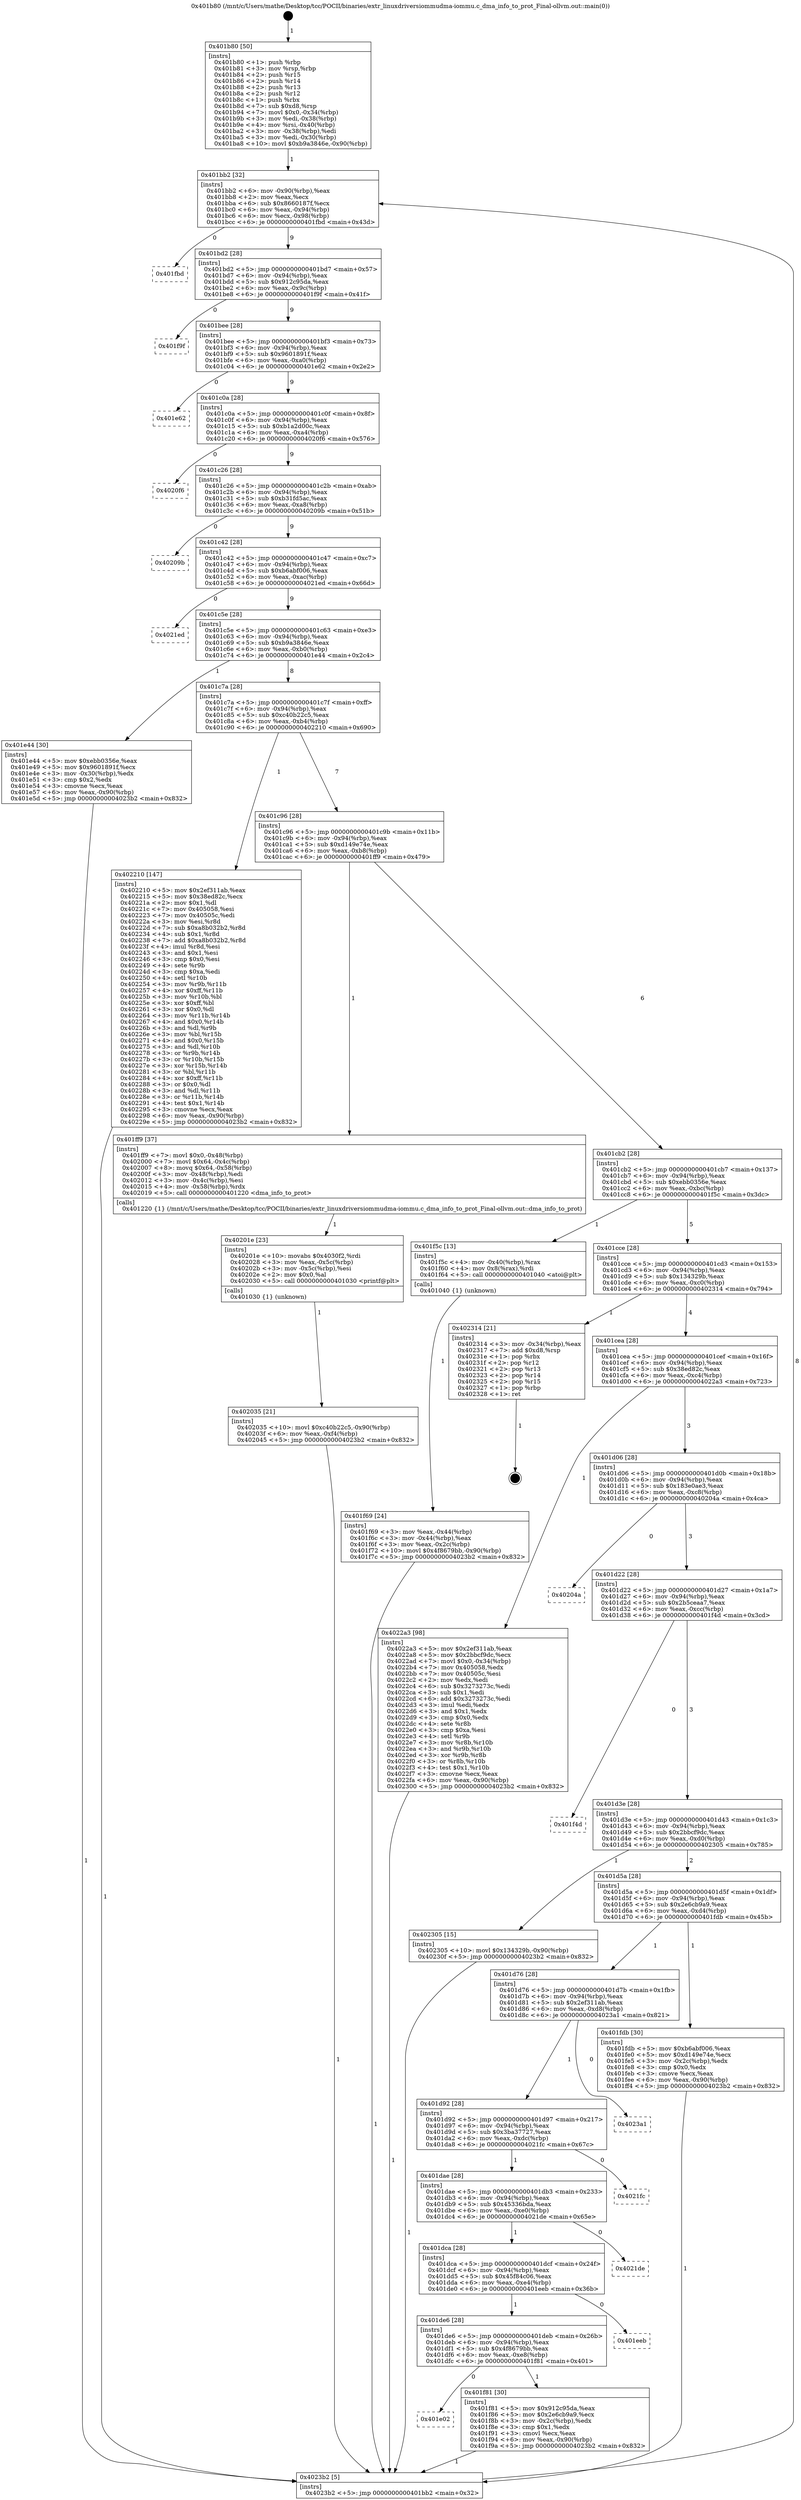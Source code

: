 digraph "0x401b80" {
  label = "0x401b80 (/mnt/c/Users/mathe/Desktop/tcc/POCII/binaries/extr_linuxdriversiommudma-iommu.c_dma_info_to_prot_Final-ollvm.out::main(0))"
  labelloc = "t"
  node[shape=record]

  Entry [label="",width=0.3,height=0.3,shape=circle,fillcolor=black,style=filled]
  "0x401bb2" [label="{
     0x401bb2 [32]\l
     | [instrs]\l
     &nbsp;&nbsp;0x401bb2 \<+6\>: mov -0x90(%rbp),%eax\l
     &nbsp;&nbsp;0x401bb8 \<+2\>: mov %eax,%ecx\l
     &nbsp;&nbsp;0x401bba \<+6\>: sub $0x8660187f,%ecx\l
     &nbsp;&nbsp;0x401bc0 \<+6\>: mov %eax,-0x94(%rbp)\l
     &nbsp;&nbsp;0x401bc6 \<+6\>: mov %ecx,-0x98(%rbp)\l
     &nbsp;&nbsp;0x401bcc \<+6\>: je 0000000000401fbd \<main+0x43d\>\l
  }"]
  "0x401fbd" [label="{
     0x401fbd\l
  }", style=dashed]
  "0x401bd2" [label="{
     0x401bd2 [28]\l
     | [instrs]\l
     &nbsp;&nbsp;0x401bd2 \<+5\>: jmp 0000000000401bd7 \<main+0x57\>\l
     &nbsp;&nbsp;0x401bd7 \<+6\>: mov -0x94(%rbp),%eax\l
     &nbsp;&nbsp;0x401bdd \<+5\>: sub $0x912c95da,%eax\l
     &nbsp;&nbsp;0x401be2 \<+6\>: mov %eax,-0x9c(%rbp)\l
     &nbsp;&nbsp;0x401be8 \<+6\>: je 0000000000401f9f \<main+0x41f\>\l
  }"]
  Exit [label="",width=0.3,height=0.3,shape=circle,fillcolor=black,style=filled,peripheries=2]
  "0x401f9f" [label="{
     0x401f9f\l
  }", style=dashed]
  "0x401bee" [label="{
     0x401bee [28]\l
     | [instrs]\l
     &nbsp;&nbsp;0x401bee \<+5\>: jmp 0000000000401bf3 \<main+0x73\>\l
     &nbsp;&nbsp;0x401bf3 \<+6\>: mov -0x94(%rbp),%eax\l
     &nbsp;&nbsp;0x401bf9 \<+5\>: sub $0x9601891f,%eax\l
     &nbsp;&nbsp;0x401bfe \<+6\>: mov %eax,-0xa0(%rbp)\l
     &nbsp;&nbsp;0x401c04 \<+6\>: je 0000000000401e62 \<main+0x2e2\>\l
  }"]
  "0x402035" [label="{
     0x402035 [21]\l
     | [instrs]\l
     &nbsp;&nbsp;0x402035 \<+10\>: movl $0xc40b22c5,-0x90(%rbp)\l
     &nbsp;&nbsp;0x40203f \<+6\>: mov %eax,-0xf4(%rbp)\l
     &nbsp;&nbsp;0x402045 \<+5\>: jmp 00000000004023b2 \<main+0x832\>\l
  }"]
  "0x401e62" [label="{
     0x401e62\l
  }", style=dashed]
  "0x401c0a" [label="{
     0x401c0a [28]\l
     | [instrs]\l
     &nbsp;&nbsp;0x401c0a \<+5\>: jmp 0000000000401c0f \<main+0x8f\>\l
     &nbsp;&nbsp;0x401c0f \<+6\>: mov -0x94(%rbp),%eax\l
     &nbsp;&nbsp;0x401c15 \<+5\>: sub $0xb1a2d00c,%eax\l
     &nbsp;&nbsp;0x401c1a \<+6\>: mov %eax,-0xa4(%rbp)\l
     &nbsp;&nbsp;0x401c20 \<+6\>: je 00000000004020f6 \<main+0x576\>\l
  }"]
  "0x40201e" [label="{
     0x40201e [23]\l
     | [instrs]\l
     &nbsp;&nbsp;0x40201e \<+10\>: movabs $0x4030f2,%rdi\l
     &nbsp;&nbsp;0x402028 \<+3\>: mov %eax,-0x5c(%rbp)\l
     &nbsp;&nbsp;0x40202b \<+3\>: mov -0x5c(%rbp),%esi\l
     &nbsp;&nbsp;0x40202e \<+2\>: mov $0x0,%al\l
     &nbsp;&nbsp;0x402030 \<+5\>: call 0000000000401030 \<printf@plt\>\l
     | [calls]\l
     &nbsp;&nbsp;0x401030 \{1\} (unknown)\l
  }"]
  "0x4020f6" [label="{
     0x4020f6\l
  }", style=dashed]
  "0x401c26" [label="{
     0x401c26 [28]\l
     | [instrs]\l
     &nbsp;&nbsp;0x401c26 \<+5\>: jmp 0000000000401c2b \<main+0xab\>\l
     &nbsp;&nbsp;0x401c2b \<+6\>: mov -0x94(%rbp),%eax\l
     &nbsp;&nbsp;0x401c31 \<+5\>: sub $0xb31fd5ac,%eax\l
     &nbsp;&nbsp;0x401c36 \<+6\>: mov %eax,-0xa8(%rbp)\l
     &nbsp;&nbsp;0x401c3c \<+6\>: je 000000000040209b \<main+0x51b\>\l
  }"]
  "0x401e02" [label="{
     0x401e02\l
  }", style=dashed]
  "0x40209b" [label="{
     0x40209b\l
  }", style=dashed]
  "0x401c42" [label="{
     0x401c42 [28]\l
     | [instrs]\l
     &nbsp;&nbsp;0x401c42 \<+5\>: jmp 0000000000401c47 \<main+0xc7\>\l
     &nbsp;&nbsp;0x401c47 \<+6\>: mov -0x94(%rbp),%eax\l
     &nbsp;&nbsp;0x401c4d \<+5\>: sub $0xb6abf006,%eax\l
     &nbsp;&nbsp;0x401c52 \<+6\>: mov %eax,-0xac(%rbp)\l
     &nbsp;&nbsp;0x401c58 \<+6\>: je 00000000004021ed \<main+0x66d\>\l
  }"]
  "0x401f81" [label="{
     0x401f81 [30]\l
     | [instrs]\l
     &nbsp;&nbsp;0x401f81 \<+5\>: mov $0x912c95da,%eax\l
     &nbsp;&nbsp;0x401f86 \<+5\>: mov $0x2e6cb9a9,%ecx\l
     &nbsp;&nbsp;0x401f8b \<+3\>: mov -0x2c(%rbp),%edx\l
     &nbsp;&nbsp;0x401f8e \<+3\>: cmp $0x1,%edx\l
     &nbsp;&nbsp;0x401f91 \<+3\>: cmovl %ecx,%eax\l
     &nbsp;&nbsp;0x401f94 \<+6\>: mov %eax,-0x90(%rbp)\l
     &nbsp;&nbsp;0x401f9a \<+5\>: jmp 00000000004023b2 \<main+0x832\>\l
  }"]
  "0x4021ed" [label="{
     0x4021ed\l
  }", style=dashed]
  "0x401c5e" [label="{
     0x401c5e [28]\l
     | [instrs]\l
     &nbsp;&nbsp;0x401c5e \<+5\>: jmp 0000000000401c63 \<main+0xe3\>\l
     &nbsp;&nbsp;0x401c63 \<+6\>: mov -0x94(%rbp),%eax\l
     &nbsp;&nbsp;0x401c69 \<+5\>: sub $0xb9a3846e,%eax\l
     &nbsp;&nbsp;0x401c6e \<+6\>: mov %eax,-0xb0(%rbp)\l
     &nbsp;&nbsp;0x401c74 \<+6\>: je 0000000000401e44 \<main+0x2c4\>\l
  }"]
  "0x401de6" [label="{
     0x401de6 [28]\l
     | [instrs]\l
     &nbsp;&nbsp;0x401de6 \<+5\>: jmp 0000000000401deb \<main+0x26b\>\l
     &nbsp;&nbsp;0x401deb \<+6\>: mov -0x94(%rbp),%eax\l
     &nbsp;&nbsp;0x401df1 \<+5\>: sub $0x4f8679bb,%eax\l
     &nbsp;&nbsp;0x401df6 \<+6\>: mov %eax,-0xe8(%rbp)\l
     &nbsp;&nbsp;0x401dfc \<+6\>: je 0000000000401f81 \<main+0x401\>\l
  }"]
  "0x401e44" [label="{
     0x401e44 [30]\l
     | [instrs]\l
     &nbsp;&nbsp;0x401e44 \<+5\>: mov $0xebb0356e,%eax\l
     &nbsp;&nbsp;0x401e49 \<+5\>: mov $0x9601891f,%ecx\l
     &nbsp;&nbsp;0x401e4e \<+3\>: mov -0x30(%rbp),%edx\l
     &nbsp;&nbsp;0x401e51 \<+3\>: cmp $0x2,%edx\l
     &nbsp;&nbsp;0x401e54 \<+3\>: cmovne %ecx,%eax\l
     &nbsp;&nbsp;0x401e57 \<+6\>: mov %eax,-0x90(%rbp)\l
     &nbsp;&nbsp;0x401e5d \<+5\>: jmp 00000000004023b2 \<main+0x832\>\l
  }"]
  "0x401c7a" [label="{
     0x401c7a [28]\l
     | [instrs]\l
     &nbsp;&nbsp;0x401c7a \<+5\>: jmp 0000000000401c7f \<main+0xff\>\l
     &nbsp;&nbsp;0x401c7f \<+6\>: mov -0x94(%rbp),%eax\l
     &nbsp;&nbsp;0x401c85 \<+5\>: sub $0xc40b22c5,%eax\l
     &nbsp;&nbsp;0x401c8a \<+6\>: mov %eax,-0xb4(%rbp)\l
     &nbsp;&nbsp;0x401c90 \<+6\>: je 0000000000402210 \<main+0x690\>\l
  }"]
  "0x4023b2" [label="{
     0x4023b2 [5]\l
     | [instrs]\l
     &nbsp;&nbsp;0x4023b2 \<+5\>: jmp 0000000000401bb2 \<main+0x32\>\l
  }"]
  "0x401b80" [label="{
     0x401b80 [50]\l
     | [instrs]\l
     &nbsp;&nbsp;0x401b80 \<+1\>: push %rbp\l
     &nbsp;&nbsp;0x401b81 \<+3\>: mov %rsp,%rbp\l
     &nbsp;&nbsp;0x401b84 \<+2\>: push %r15\l
     &nbsp;&nbsp;0x401b86 \<+2\>: push %r14\l
     &nbsp;&nbsp;0x401b88 \<+2\>: push %r13\l
     &nbsp;&nbsp;0x401b8a \<+2\>: push %r12\l
     &nbsp;&nbsp;0x401b8c \<+1\>: push %rbx\l
     &nbsp;&nbsp;0x401b8d \<+7\>: sub $0xd8,%rsp\l
     &nbsp;&nbsp;0x401b94 \<+7\>: movl $0x0,-0x34(%rbp)\l
     &nbsp;&nbsp;0x401b9b \<+3\>: mov %edi,-0x38(%rbp)\l
     &nbsp;&nbsp;0x401b9e \<+4\>: mov %rsi,-0x40(%rbp)\l
     &nbsp;&nbsp;0x401ba2 \<+3\>: mov -0x38(%rbp),%edi\l
     &nbsp;&nbsp;0x401ba5 \<+3\>: mov %edi,-0x30(%rbp)\l
     &nbsp;&nbsp;0x401ba8 \<+10\>: movl $0xb9a3846e,-0x90(%rbp)\l
  }"]
  "0x401eeb" [label="{
     0x401eeb\l
  }", style=dashed]
  "0x402210" [label="{
     0x402210 [147]\l
     | [instrs]\l
     &nbsp;&nbsp;0x402210 \<+5\>: mov $0x2ef311ab,%eax\l
     &nbsp;&nbsp;0x402215 \<+5\>: mov $0x38ed82c,%ecx\l
     &nbsp;&nbsp;0x40221a \<+2\>: mov $0x1,%dl\l
     &nbsp;&nbsp;0x40221c \<+7\>: mov 0x405058,%esi\l
     &nbsp;&nbsp;0x402223 \<+7\>: mov 0x40505c,%edi\l
     &nbsp;&nbsp;0x40222a \<+3\>: mov %esi,%r8d\l
     &nbsp;&nbsp;0x40222d \<+7\>: sub $0xa8b032b2,%r8d\l
     &nbsp;&nbsp;0x402234 \<+4\>: sub $0x1,%r8d\l
     &nbsp;&nbsp;0x402238 \<+7\>: add $0xa8b032b2,%r8d\l
     &nbsp;&nbsp;0x40223f \<+4\>: imul %r8d,%esi\l
     &nbsp;&nbsp;0x402243 \<+3\>: and $0x1,%esi\l
     &nbsp;&nbsp;0x402246 \<+3\>: cmp $0x0,%esi\l
     &nbsp;&nbsp;0x402249 \<+4\>: sete %r9b\l
     &nbsp;&nbsp;0x40224d \<+3\>: cmp $0xa,%edi\l
     &nbsp;&nbsp;0x402250 \<+4\>: setl %r10b\l
     &nbsp;&nbsp;0x402254 \<+3\>: mov %r9b,%r11b\l
     &nbsp;&nbsp;0x402257 \<+4\>: xor $0xff,%r11b\l
     &nbsp;&nbsp;0x40225b \<+3\>: mov %r10b,%bl\l
     &nbsp;&nbsp;0x40225e \<+3\>: xor $0xff,%bl\l
     &nbsp;&nbsp;0x402261 \<+3\>: xor $0x0,%dl\l
     &nbsp;&nbsp;0x402264 \<+3\>: mov %r11b,%r14b\l
     &nbsp;&nbsp;0x402267 \<+4\>: and $0x0,%r14b\l
     &nbsp;&nbsp;0x40226b \<+3\>: and %dl,%r9b\l
     &nbsp;&nbsp;0x40226e \<+3\>: mov %bl,%r15b\l
     &nbsp;&nbsp;0x402271 \<+4\>: and $0x0,%r15b\l
     &nbsp;&nbsp;0x402275 \<+3\>: and %dl,%r10b\l
     &nbsp;&nbsp;0x402278 \<+3\>: or %r9b,%r14b\l
     &nbsp;&nbsp;0x40227b \<+3\>: or %r10b,%r15b\l
     &nbsp;&nbsp;0x40227e \<+3\>: xor %r15b,%r14b\l
     &nbsp;&nbsp;0x402281 \<+3\>: or %bl,%r11b\l
     &nbsp;&nbsp;0x402284 \<+4\>: xor $0xff,%r11b\l
     &nbsp;&nbsp;0x402288 \<+3\>: or $0x0,%dl\l
     &nbsp;&nbsp;0x40228b \<+3\>: and %dl,%r11b\l
     &nbsp;&nbsp;0x40228e \<+3\>: or %r11b,%r14b\l
     &nbsp;&nbsp;0x402291 \<+4\>: test $0x1,%r14b\l
     &nbsp;&nbsp;0x402295 \<+3\>: cmovne %ecx,%eax\l
     &nbsp;&nbsp;0x402298 \<+6\>: mov %eax,-0x90(%rbp)\l
     &nbsp;&nbsp;0x40229e \<+5\>: jmp 00000000004023b2 \<main+0x832\>\l
  }"]
  "0x401c96" [label="{
     0x401c96 [28]\l
     | [instrs]\l
     &nbsp;&nbsp;0x401c96 \<+5\>: jmp 0000000000401c9b \<main+0x11b\>\l
     &nbsp;&nbsp;0x401c9b \<+6\>: mov -0x94(%rbp),%eax\l
     &nbsp;&nbsp;0x401ca1 \<+5\>: sub $0xd149e74e,%eax\l
     &nbsp;&nbsp;0x401ca6 \<+6\>: mov %eax,-0xb8(%rbp)\l
     &nbsp;&nbsp;0x401cac \<+6\>: je 0000000000401ff9 \<main+0x479\>\l
  }"]
  "0x401dca" [label="{
     0x401dca [28]\l
     | [instrs]\l
     &nbsp;&nbsp;0x401dca \<+5\>: jmp 0000000000401dcf \<main+0x24f\>\l
     &nbsp;&nbsp;0x401dcf \<+6\>: mov -0x94(%rbp),%eax\l
     &nbsp;&nbsp;0x401dd5 \<+5\>: sub $0x45f84c06,%eax\l
     &nbsp;&nbsp;0x401dda \<+6\>: mov %eax,-0xe4(%rbp)\l
     &nbsp;&nbsp;0x401de0 \<+6\>: je 0000000000401eeb \<main+0x36b\>\l
  }"]
  "0x401ff9" [label="{
     0x401ff9 [37]\l
     | [instrs]\l
     &nbsp;&nbsp;0x401ff9 \<+7\>: movl $0x0,-0x48(%rbp)\l
     &nbsp;&nbsp;0x402000 \<+7\>: movl $0x64,-0x4c(%rbp)\l
     &nbsp;&nbsp;0x402007 \<+8\>: movq $0x64,-0x58(%rbp)\l
     &nbsp;&nbsp;0x40200f \<+3\>: mov -0x48(%rbp),%edi\l
     &nbsp;&nbsp;0x402012 \<+3\>: mov -0x4c(%rbp),%esi\l
     &nbsp;&nbsp;0x402015 \<+4\>: mov -0x58(%rbp),%rdx\l
     &nbsp;&nbsp;0x402019 \<+5\>: call 0000000000401220 \<dma_info_to_prot\>\l
     | [calls]\l
     &nbsp;&nbsp;0x401220 \{1\} (/mnt/c/Users/mathe/Desktop/tcc/POCII/binaries/extr_linuxdriversiommudma-iommu.c_dma_info_to_prot_Final-ollvm.out::dma_info_to_prot)\l
  }"]
  "0x401cb2" [label="{
     0x401cb2 [28]\l
     | [instrs]\l
     &nbsp;&nbsp;0x401cb2 \<+5\>: jmp 0000000000401cb7 \<main+0x137\>\l
     &nbsp;&nbsp;0x401cb7 \<+6\>: mov -0x94(%rbp),%eax\l
     &nbsp;&nbsp;0x401cbd \<+5\>: sub $0xebb0356e,%eax\l
     &nbsp;&nbsp;0x401cc2 \<+6\>: mov %eax,-0xbc(%rbp)\l
     &nbsp;&nbsp;0x401cc8 \<+6\>: je 0000000000401f5c \<main+0x3dc\>\l
  }"]
  "0x4021de" [label="{
     0x4021de\l
  }", style=dashed]
  "0x401f5c" [label="{
     0x401f5c [13]\l
     | [instrs]\l
     &nbsp;&nbsp;0x401f5c \<+4\>: mov -0x40(%rbp),%rax\l
     &nbsp;&nbsp;0x401f60 \<+4\>: mov 0x8(%rax),%rdi\l
     &nbsp;&nbsp;0x401f64 \<+5\>: call 0000000000401040 \<atoi@plt\>\l
     | [calls]\l
     &nbsp;&nbsp;0x401040 \{1\} (unknown)\l
  }"]
  "0x401cce" [label="{
     0x401cce [28]\l
     | [instrs]\l
     &nbsp;&nbsp;0x401cce \<+5\>: jmp 0000000000401cd3 \<main+0x153\>\l
     &nbsp;&nbsp;0x401cd3 \<+6\>: mov -0x94(%rbp),%eax\l
     &nbsp;&nbsp;0x401cd9 \<+5\>: sub $0x134329b,%eax\l
     &nbsp;&nbsp;0x401cde \<+6\>: mov %eax,-0xc0(%rbp)\l
     &nbsp;&nbsp;0x401ce4 \<+6\>: je 0000000000402314 \<main+0x794\>\l
  }"]
  "0x401f69" [label="{
     0x401f69 [24]\l
     | [instrs]\l
     &nbsp;&nbsp;0x401f69 \<+3\>: mov %eax,-0x44(%rbp)\l
     &nbsp;&nbsp;0x401f6c \<+3\>: mov -0x44(%rbp),%eax\l
     &nbsp;&nbsp;0x401f6f \<+3\>: mov %eax,-0x2c(%rbp)\l
     &nbsp;&nbsp;0x401f72 \<+10\>: movl $0x4f8679bb,-0x90(%rbp)\l
     &nbsp;&nbsp;0x401f7c \<+5\>: jmp 00000000004023b2 \<main+0x832\>\l
  }"]
  "0x401dae" [label="{
     0x401dae [28]\l
     | [instrs]\l
     &nbsp;&nbsp;0x401dae \<+5\>: jmp 0000000000401db3 \<main+0x233\>\l
     &nbsp;&nbsp;0x401db3 \<+6\>: mov -0x94(%rbp),%eax\l
     &nbsp;&nbsp;0x401db9 \<+5\>: sub $0x45336bda,%eax\l
     &nbsp;&nbsp;0x401dbe \<+6\>: mov %eax,-0xe0(%rbp)\l
     &nbsp;&nbsp;0x401dc4 \<+6\>: je 00000000004021de \<main+0x65e\>\l
  }"]
  "0x402314" [label="{
     0x402314 [21]\l
     | [instrs]\l
     &nbsp;&nbsp;0x402314 \<+3\>: mov -0x34(%rbp),%eax\l
     &nbsp;&nbsp;0x402317 \<+7\>: add $0xd8,%rsp\l
     &nbsp;&nbsp;0x40231e \<+1\>: pop %rbx\l
     &nbsp;&nbsp;0x40231f \<+2\>: pop %r12\l
     &nbsp;&nbsp;0x402321 \<+2\>: pop %r13\l
     &nbsp;&nbsp;0x402323 \<+2\>: pop %r14\l
     &nbsp;&nbsp;0x402325 \<+2\>: pop %r15\l
     &nbsp;&nbsp;0x402327 \<+1\>: pop %rbp\l
     &nbsp;&nbsp;0x402328 \<+1\>: ret\l
  }"]
  "0x401cea" [label="{
     0x401cea [28]\l
     | [instrs]\l
     &nbsp;&nbsp;0x401cea \<+5\>: jmp 0000000000401cef \<main+0x16f\>\l
     &nbsp;&nbsp;0x401cef \<+6\>: mov -0x94(%rbp),%eax\l
     &nbsp;&nbsp;0x401cf5 \<+5\>: sub $0x38ed82c,%eax\l
     &nbsp;&nbsp;0x401cfa \<+6\>: mov %eax,-0xc4(%rbp)\l
     &nbsp;&nbsp;0x401d00 \<+6\>: je 00000000004022a3 \<main+0x723\>\l
  }"]
  "0x4021fc" [label="{
     0x4021fc\l
  }", style=dashed]
  "0x4022a3" [label="{
     0x4022a3 [98]\l
     | [instrs]\l
     &nbsp;&nbsp;0x4022a3 \<+5\>: mov $0x2ef311ab,%eax\l
     &nbsp;&nbsp;0x4022a8 \<+5\>: mov $0x2bbcf9dc,%ecx\l
     &nbsp;&nbsp;0x4022ad \<+7\>: movl $0x0,-0x34(%rbp)\l
     &nbsp;&nbsp;0x4022b4 \<+7\>: mov 0x405058,%edx\l
     &nbsp;&nbsp;0x4022bb \<+7\>: mov 0x40505c,%esi\l
     &nbsp;&nbsp;0x4022c2 \<+2\>: mov %edx,%edi\l
     &nbsp;&nbsp;0x4022c4 \<+6\>: sub $0x3273273c,%edi\l
     &nbsp;&nbsp;0x4022ca \<+3\>: sub $0x1,%edi\l
     &nbsp;&nbsp;0x4022cd \<+6\>: add $0x3273273c,%edi\l
     &nbsp;&nbsp;0x4022d3 \<+3\>: imul %edi,%edx\l
     &nbsp;&nbsp;0x4022d6 \<+3\>: and $0x1,%edx\l
     &nbsp;&nbsp;0x4022d9 \<+3\>: cmp $0x0,%edx\l
     &nbsp;&nbsp;0x4022dc \<+4\>: sete %r8b\l
     &nbsp;&nbsp;0x4022e0 \<+3\>: cmp $0xa,%esi\l
     &nbsp;&nbsp;0x4022e3 \<+4\>: setl %r9b\l
     &nbsp;&nbsp;0x4022e7 \<+3\>: mov %r8b,%r10b\l
     &nbsp;&nbsp;0x4022ea \<+3\>: and %r9b,%r10b\l
     &nbsp;&nbsp;0x4022ed \<+3\>: xor %r9b,%r8b\l
     &nbsp;&nbsp;0x4022f0 \<+3\>: or %r8b,%r10b\l
     &nbsp;&nbsp;0x4022f3 \<+4\>: test $0x1,%r10b\l
     &nbsp;&nbsp;0x4022f7 \<+3\>: cmovne %ecx,%eax\l
     &nbsp;&nbsp;0x4022fa \<+6\>: mov %eax,-0x90(%rbp)\l
     &nbsp;&nbsp;0x402300 \<+5\>: jmp 00000000004023b2 \<main+0x832\>\l
  }"]
  "0x401d06" [label="{
     0x401d06 [28]\l
     | [instrs]\l
     &nbsp;&nbsp;0x401d06 \<+5\>: jmp 0000000000401d0b \<main+0x18b\>\l
     &nbsp;&nbsp;0x401d0b \<+6\>: mov -0x94(%rbp),%eax\l
     &nbsp;&nbsp;0x401d11 \<+5\>: sub $0x183e0ae3,%eax\l
     &nbsp;&nbsp;0x401d16 \<+6\>: mov %eax,-0xc8(%rbp)\l
     &nbsp;&nbsp;0x401d1c \<+6\>: je 000000000040204a \<main+0x4ca\>\l
  }"]
  "0x401d92" [label="{
     0x401d92 [28]\l
     | [instrs]\l
     &nbsp;&nbsp;0x401d92 \<+5\>: jmp 0000000000401d97 \<main+0x217\>\l
     &nbsp;&nbsp;0x401d97 \<+6\>: mov -0x94(%rbp),%eax\l
     &nbsp;&nbsp;0x401d9d \<+5\>: sub $0x3ba37727,%eax\l
     &nbsp;&nbsp;0x401da2 \<+6\>: mov %eax,-0xdc(%rbp)\l
     &nbsp;&nbsp;0x401da8 \<+6\>: je 00000000004021fc \<main+0x67c\>\l
  }"]
  "0x40204a" [label="{
     0x40204a\l
  }", style=dashed]
  "0x401d22" [label="{
     0x401d22 [28]\l
     | [instrs]\l
     &nbsp;&nbsp;0x401d22 \<+5\>: jmp 0000000000401d27 \<main+0x1a7\>\l
     &nbsp;&nbsp;0x401d27 \<+6\>: mov -0x94(%rbp),%eax\l
     &nbsp;&nbsp;0x401d2d \<+5\>: sub $0x2b5ceaa7,%eax\l
     &nbsp;&nbsp;0x401d32 \<+6\>: mov %eax,-0xcc(%rbp)\l
     &nbsp;&nbsp;0x401d38 \<+6\>: je 0000000000401f4d \<main+0x3cd\>\l
  }"]
  "0x4023a1" [label="{
     0x4023a1\l
  }", style=dashed]
  "0x401f4d" [label="{
     0x401f4d\l
  }", style=dashed]
  "0x401d3e" [label="{
     0x401d3e [28]\l
     | [instrs]\l
     &nbsp;&nbsp;0x401d3e \<+5\>: jmp 0000000000401d43 \<main+0x1c3\>\l
     &nbsp;&nbsp;0x401d43 \<+6\>: mov -0x94(%rbp),%eax\l
     &nbsp;&nbsp;0x401d49 \<+5\>: sub $0x2bbcf9dc,%eax\l
     &nbsp;&nbsp;0x401d4e \<+6\>: mov %eax,-0xd0(%rbp)\l
     &nbsp;&nbsp;0x401d54 \<+6\>: je 0000000000402305 \<main+0x785\>\l
  }"]
  "0x401d76" [label="{
     0x401d76 [28]\l
     | [instrs]\l
     &nbsp;&nbsp;0x401d76 \<+5\>: jmp 0000000000401d7b \<main+0x1fb\>\l
     &nbsp;&nbsp;0x401d7b \<+6\>: mov -0x94(%rbp),%eax\l
     &nbsp;&nbsp;0x401d81 \<+5\>: sub $0x2ef311ab,%eax\l
     &nbsp;&nbsp;0x401d86 \<+6\>: mov %eax,-0xd8(%rbp)\l
     &nbsp;&nbsp;0x401d8c \<+6\>: je 00000000004023a1 \<main+0x821\>\l
  }"]
  "0x402305" [label="{
     0x402305 [15]\l
     | [instrs]\l
     &nbsp;&nbsp;0x402305 \<+10\>: movl $0x134329b,-0x90(%rbp)\l
     &nbsp;&nbsp;0x40230f \<+5\>: jmp 00000000004023b2 \<main+0x832\>\l
  }"]
  "0x401d5a" [label="{
     0x401d5a [28]\l
     | [instrs]\l
     &nbsp;&nbsp;0x401d5a \<+5\>: jmp 0000000000401d5f \<main+0x1df\>\l
     &nbsp;&nbsp;0x401d5f \<+6\>: mov -0x94(%rbp),%eax\l
     &nbsp;&nbsp;0x401d65 \<+5\>: sub $0x2e6cb9a9,%eax\l
     &nbsp;&nbsp;0x401d6a \<+6\>: mov %eax,-0xd4(%rbp)\l
     &nbsp;&nbsp;0x401d70 \<+6\>: je 0000000000401fdb \<main+0x45b\>\l
  }"]
  "0x401fdb" [label="{
     0x401fdb [30]\l
     | [instrs]\l
     &nbsp;&nbsp;0x401fdb \<+5\>: mov $0xb6abf006,%eax\l
     &nbsp;&nbsp;0x401fe0 \<+5\>: mov $0xd149e74e,%ecx\l
     &nbsp;&nbsp;0x401fe5 \<+3\>: mov -0x2c(%rbp),%edx\l
     &nbsp;&nbsp;0x401fe8 \<+3\>: cmp $0x0,%edx\l
     &nbsp;&nbsp;0x401feb \<+3\>: cmove %ecx,%eax\l
     &nbsp;&nbsp;0x401fee \<+6\>: mov %eax,-0x90(%rbp)\l
     &nbsp;&nbsp;0x401ff4 \<+5\>: jmp 00000000004023b2 \<main+0x832\>\l
  }"]
  Entry -> "0x401b80" [label=" 1"]
  "0x401bb2" -> "0x401fbd" [label=" 0"]
  "0x401bb2" -> "0x401bd2" [label=" 9"]
  "0x402314" -> Exit [label=" 1"]
  "0x401bd2" -> "0x401f9f" [label=" 0"]
  "0x401bd2" -> "0x401bee" [label=" 9"]
  "0x402305" -> "0x4023b2" [label=" 1"]
  "0x401bee" -> "0x401e62" [label=" 0"]
  "0x401bee" -> "0x401c0a" [label=" 9"]
  "0x4022a3" -> "0x4023b2" [label=" 1"]
  "0x401c0a" -> "0x4020f6" [label=" 0"]
  "0x401c0a" -> "0x401c26" [label=" 9"]
  "0x402210" -> "0x4023b2" [label=" 1"]
  "0x401c26" -> "0x40209b" [label=" 0"]
  "0x401c26" -> "0x401c42" [label=" 9"]
  "0x402035" -> "0x4023b2" [label=" 1"]
  "0x401c42" -> "0x4021ed" [label=" 0"]
  "0x401c42" -> "0x401c5e" [label=" 9"]
  "0x40201e" -> "0x402035" [label=" 1"]
  "0x401c5e" -> "0x401e44" [label=" 1"]
  "0x401c5e" -> "0x401c7a" [label=" 8"]
  "0x401e44" -> "0x4023b2" [label=" 1"]
  "0x401b80" -> "0x401bb2" [label=" 1"]
  "0x4023b2" -> "0x401bb2" [label=" 8"]
  "0x401fdb" -> "0x4023b2" [label=" 1"]
  "0x401c7a" -> "0x402210" [label=" 1"]
  "0x401c7a" -> "0x401c96" [label=" 7"]
  "0x401f81" -> "0x4023b2" [label=" 1"]
  "0x401c96" -> "0x401ff9" [label=" 1"]
  "0x401c96" -> "0x401cb2" [label=" 6"]
  "0x401de6" -> "0x401f81" [label=" 1"]
  "0x401cb2" -> "0x401f5c" [label=" 1"]
  "0x401cb2" -> "0x401cce" [label=" 5"]
  "0x401f5c" -> "0x401f69" [label=" 1"]
  "0x401f69" -> "0x4023b2" [label=" 1"]
  "0x401ff9" -> "0x40201e" [label=" 1"]
  "0x401cce" -> "0x402314" [label=" 1"]
  "0x401cce" -> "0x401cea" [label=" 4"]
  "0x401dca" -> "0x401eeb" [label=" 0"]
  "0x401cea" -> "0x4022a3" [label=" 1"]
  "0x401cea" -> "0x401d06" [label=" 3"]
  "0x401de6" -> "0x401e02" [label=" 0"]
  "0x401d06" -> "0x40204a" [label=" 0"]
  "0x401d06" -> "0x401d22" [label=" 3"]
  "0x401dae" -> "0x4021de" [label=" 0"]
  "0x401d22" -> "0x401f4d" [label=" 0"]
  "0x401d22" -> "0x401d3e" [label=" 3"]
  "0x401dca" -> "0x401de6" [label=" 1"]
  "0x401d3e" -> "0x402305" [label=" 1"]
  "0x401d3e" -> "0x401d5a" [label=" 2"]
  "0x401d92" -> "0x4021fc" [label=" 0"]
  "0x401d5a" -> "0x401fdb" [label=" 1"]
  "0x401d5a" -> "0x401d76" [label=" 1"]
  "0x401d92" -> "0x401dae" [label=" 1"]
  "0x401d76" -> "0x4023a1" [label=" 0"]
  "0x401d76" -> "0x401d92" [label=" 1"]
  "0x401dae" -> "0x401dca" [label=" 1"]
}
